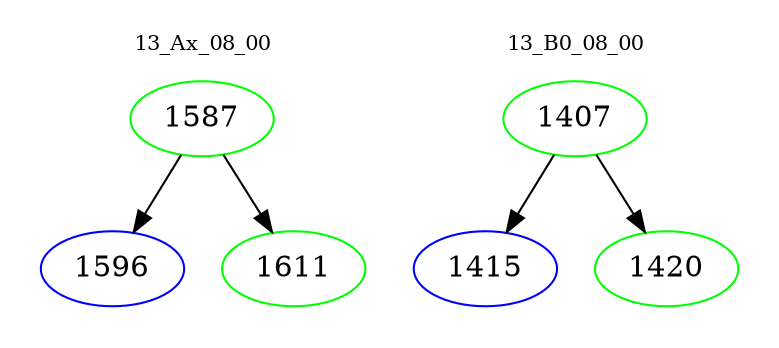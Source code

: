 digraph{
subgraph cluster_0 {
color = white
label = "13_Ax_08_00";
fontsize=10;
T0_1587 [label="1587", color="green"]
T0_1587 -> T0_1596 [color="black"]
T0_1596 [label="1596", color="blue"]
T0_1587 -> T0_1611 [color="black"]
T0_1611 [label="1611", color="green"]
}
subgraph cluster_1 {
color = white
label = "13_B0_08_00";
fontsize=10;
T1_1407 [label="1407", color="green"]
T1_1407 -> T1_1415 [color="black"]
T1_1415 [label="1415", color="blue"]
T1_1407 -> T1_1420 [color="black"]
T1_1420 [label="1420", color="green"]
}
}
